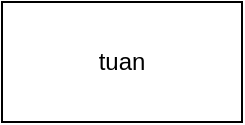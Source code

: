 <mxfile version="22.1.17" type="github">
  <diagram name="Trang-1" id="c4rwXEUAy332brFvnB2Y">
    <mxGraphModel dx="1050" dy="522" grid="1" gridSize="10" guides="1" tooltips="1" connect="1" arrows="1" fold="1" page="1" pageScale="1" pageWidth="827" pageHeight="1169" math="0" shadow="0">
      <root>
        <mxCell id="0" />
        <mxCell id="1" parent="0" />
        <mxCell id="lLR3_aRBPXRMf3PUXHUF-1" value="tuan" style="rounded=0;whiteSpace=wrap;html=1;" vertex="1" parent="1">
          <mxGeometry x="350" y="240" width="120" height="60" as="geometry" />
        </mxCell>
      </root>
    </mxGraphModel>
  </diagram>
</mxfile>
